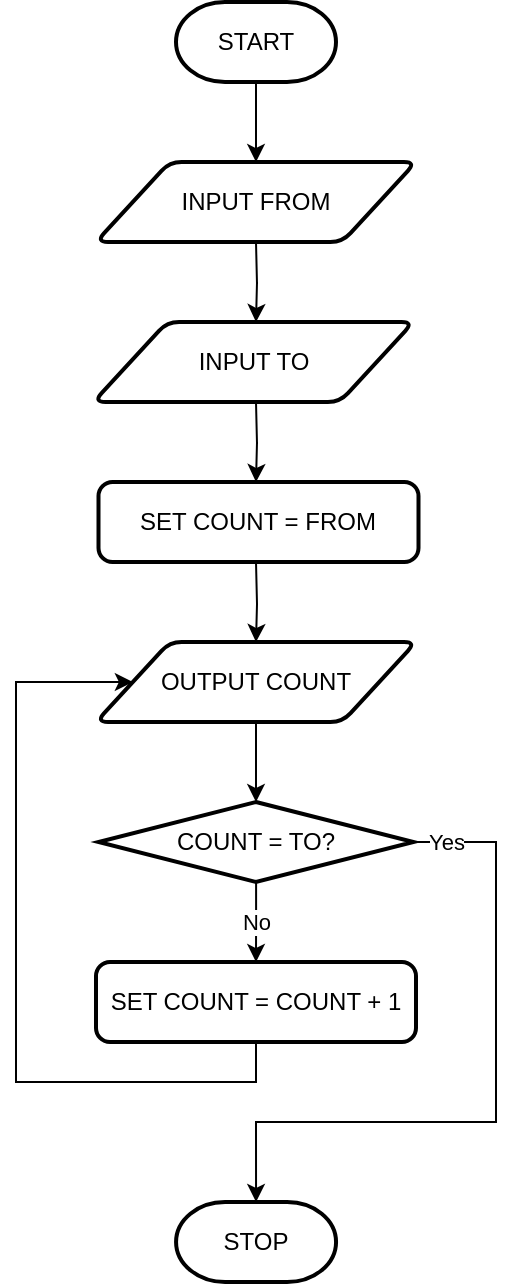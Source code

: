 <mxfile version="12.8.1" type="device"><diagram id="C5RBs43oDa-KdzZeNtuy" name="Page-1"><mxGraphModel dx="740" dy="1169" grid="1" gridSize="10" guides="1" tooltips="1" connect="1" arrows="1" fold="1" page="1" pageScale="1" pageWidth="827" pageHeight="1169" math="0" shadow="0"><root><mxCell id="WIyWlLk6GJQsqaUBKTNV-0"/><mxCell id="WIyWlLk6GJQsqaUBKTNV-1" parent="WIyWlLk6GJQsqaUBKTNV-0"/><mxCell id="I11Nw8SZLt1wbSmT3KOh-8" style="edgeStyle=orthogonalEdgeStyle;rounded=0;orthogonalLoop=1;jettySize=auto;html=1;entryX=0.5;entryY=0;entryDx=0;entryDy=0;entryPerimeter=0;" parent="WIyWlLk6GJQsqaUBKTNV-1" source="I11Nw8SZLt1wbSmT3KOh-2" target="I11Nw8SZLt1wbSmT3KOh-7" edge="1"><mxGeometry relative="1" as="geometry"/></mxCell><mxCell id="I11Nw8SZLt1wbSmT3KOh-2" value="OUTPUT COUNT" style="shape=parallelogram;html=1;strokeWidth=2;perimeter=parallelogramPerimeter;whiteSpace=wrap;rounded=1;arcSize=12;size=0.23;" parent="WIyWlLk6GJQsqaUBKTNV-1" vertex="1"><mxGeometry x="240.03" y="440" width="160" height="40" as="geometry"/></mxCell><mxCell id="I11Nw8SZLt1wbSmT3KOh-4" style="edgeStyle=orthogonalEdgeStyle;rounded=0;orthogonalLoop=1;jettySize=auto;html=1;entryX=0.5;entryY=0;entryDx=0;entryDy=0;" parent="WIyWlLk6GJQsqaUBKTNV-1" source="I11Nw8SZLt1wbSmT3KOh-3" edge="1"><mxGeometry relative="1" as="geometry"><mxPoint x="320" y="200" as="targetPoint"/></mxGeometry></mxCell><mxCell id="I11Nw8SZLt1wbSmT3KOh-3" value="START" style="strokeWidth=2;html=1;shape=mxgraph.flowchart.terminator;whiteSpace=wrap;" parent="WIyWlLk6GJQsqaUBKTNV-1" vertex="1"><mxGeometry x="280" y="120" width="80" height="40" as="geometry"/></mxCell><mxCell id="I11Nw8SZLt1wbSmT3KOh-9" value="Yes" style="edgeStyle=orthogonalEdgeStyle;rounded=0;orthogonalLoop=1;jettySize=auto;html=1;entryX=0.5;entryY=0;entryDx=0;entryDy=0;entryPerimeter=0;exitX=1;exitY=0.5;exitDx=0;exitDy=0;exitPerimeter=0;" parent="WIyWlLk6GJQsqaUBKTNV-1" source="I11Nw8SZLt1wbSmT3KOh-7" target="I11Nw8SZLt1wbSmT3KOh-10" edge="1"><mxGeometry x="-0.904" relative="1" as="geometry"><mxPoint x="470" y="570" as="targetPoint"/><Array as="points"><mxPoint x="440" y="540"/><mxPoint x="440" y="680"/><mxPoint x="320" y="680"/></Array><mxPoint as="offset"/></mxGeometry></mxCell><mxCell id="I11Nw8SZLt1wbSmT3KOh-12" value="No" style="edgeStyle=orthogonalEdgeStyle;rounded=0;orthogonalLoop=1;jettySize=auto;html=1;entryX=0.5;entryY=0;entryDx=0;entryDy=0;" parent="WIyWlLk6GJQsqaUBKTNV-1" source="I11Nw8SZLt1wbSmT3KOh-7" target="I11Nw8SZLt1wbSmT3KOh-11" edge="1"><mxGeometry relative="1" as="geometry"/></mxCell><mxCell id="I11Nw8SZLt1wbSmT3KOh-7" value="COUNT = TO?" style="strokeWidth=2;html=1;shape=mxgraph.flowchart.decision;whiteSpace=wrap;" parent="WIyWlLk6GJQsqaUBKTNV-1" vertex="1"><mxGeometry x="241.25" y="520" width="157.5" height="40" as="geometry"/></mxCell><mxCell id="I11Nw8SZLt1wbSmT3KOh-10" value="STOP" style="strokeWidth=2;html=1;shape=mxgraph.flowchart.terminator;whiteSpace=wrap;" parent="WIyWlLk6GJQsqaUBKTNV-1" vertex="1"><mxGeometry x="280.03" y="720" width="80" height="40" as="geometry"/></mxCell><mxCell id="I11Nw8SZLt1wbSmT3KOh-13" style="edgeStyle=orthogonalEdgeStyle;rounded=0;orthogonalLoop=1;jettySize=auto;html=1;entryX=0;entryY=0.5;entryDx=0;entryDy=0;" parent="WIyWlLk6GJQsqaUBKTNV-1" source="I11Nw8SZLt1wbSmT3KOh-11" target="I11Nw8SZLt1wbSmT3KOh-2" edge="1"><mxGeometry relative="1" as="geometry"><mxPoint x="320.03" y="800" as="targetPoint"/><Array as="points"><mxPoint x="320" y="660"/><mxPoint x="200" y="660"/><mxPoint x="200" y="460"/></Array></mxGeometry></mxCell><mxCell id="I11Nw8SZLt1wbSmT3KOh-11" value="SET COUNT = COUNT + 1" style="rounded=1;whiteSpace=wrap;html=1;absoluteArcSize=1;arcSize=14;strokeWidth=2;" parent="WIyWlLk6GJQsqaUBKTNV-1" vertex="1"><mxGeometry x="240" y="600" width="160" height="40" as="geometry"/></mxCell><mxCell id="aV1F986vOpgnVgu4qGDO-4" value="" style="edgeStyle=orthogonalEdgeStyle;rounded=0;orthogonalLoop=1;jettySize=auto;html=1;" edge="1" parent="WIyWlLk6GJQsqaUBKTNV-1"><mxGeometry relative="1" as="geometry"><mxPoint x="320" y="320" as="sourcePoint"/><mxPoint x="320" y="360" as="targetPoint"/></mxGeometry></mxCell><mxCell id="aV1F986vOpgnVgu4qGDO-3" style="edgeStyle=orthogonalEdgeStyle;rounded=0;orthogonalLoop=1;jettySize=auto;html=1;entryX=0.5;entryY=0;entryDx=0;entryDy=0;" edge="1" parent="WIyWlLk6GJQsqaUBKTNV-1"><mxGeometry relative="1" as="geometry"><mxPoint x="320" y="240" as="sourcePoint"/><mxPoint x="320" y="280" as="targetPoint"/></mxGeometry></mxCell><mxCell id="aV1F986vOpgnVgu4qGDO-5" value="" style="edgeStyle=orthogonalEdgeStyle;rounded=0;orthogonalLoop=1;jettySize=auto;html=1;" edge="1" parent="WIyWlLk6GJQsqaUBKTNV-1" target="I11Nw8SZLt1wbSmT3KOh-2"><mxGeometry relative="1" as="geometry"><mxPoint x="320" y="400" as="sourcePoint"/></mxGeometry></mxCell><mxCell id="aV1F986vOpgnVgu4qGDO-6" value="INPUT FROM" style="shape=parallelogram;html=1;strokeWidth=2;perimeter=parallelogramPerimeter;whiteSpace=wrap;rounded=1;arcSize=12;size=0.23;" vertex="1" parent="WIyWlLk6GJQsqaUBKTNV-1"><mxGeometry x="240" y="200" width="160" height="40" as="geometry"/></mxCell><mxCell id="aV1F986vOpgnVgu4qGDO-7" value="&lt;div&gt;INPUT TO&lt;/div&gt;" style="shape=parallelogram;html=1;strokeWidth=2;perimeter=parallelogramPerimeter;whiteSpace=wrap;rounded=1;arcSize=12;size=0.23;" vertex="1" parent="WIyWlLk6GJQsqaUBKTNV-1"><mxGeometry x="238.75" y="280" width="160" height="40" as="geometry"/></mxCell><mxCell id="aV1F986vOpgnVgu4qGDO-8" value="SET COUNT = FROM" style="rounded=1;whiteSpace=wrap;html=1;absoluteArcSize=1;arcSize=14;strokeWidth=2;" vertex="1" parent="WIyWlLk6GJQsqaUBKTNV-1"><mxGeometry x="241.25" y="360" width="160" height="40" as="geometry"/></mxCell></root></mxGraphModel></diagram></mxfile>